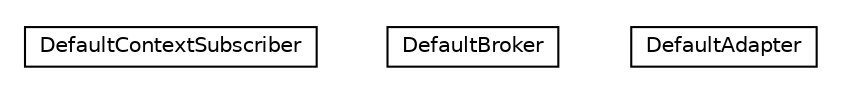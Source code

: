 #!/usr/local/bin/dot
#
# Class diagram 
# Generated by UMLGraph version R5_6-24-gf6e263 (http://www.umlgraph.org/)
#

digraph G {
	edge [fontname="Helvetica",fontsize=10,labelfontname="Helvetica",labelfontsize=10];
	node [fontname="Helvetica",fontsize=10,shape=plaintext];
	nodesep=0.25;
	ranksep=0.5;
	// org.universAAL.kinect.adapter.defaultComponents.DefaultContextSubscriber
	c1149548 [label=<<table title="org.universAAL.kinect.adapter.defaultComponents.DefaultContextSubscriber" border="0" cellborder="1" cellspacing="0" cellpadding="2" port="p" href="./DefaultContextSubscriber.html">
		<tr><td><table border="0" cellspacing="0" cellpadding="1">
<tr><td align="center" balign="center"> DefaultContextSubscriber </td></tr>
		</table></td></tr>
		</table>>, URL="./DefaultContextSubscriber.html", fontname="Helvetica", fontcolor="black", fontsize=10.0];
	// org.universAAL.kinect.adapter.defaultComponents.DefaultBroker
	c1149549 [label=<<table title="org.universAAL.kinect.adapter.defaultComponents.DefaultBroker" border="0" cellborder="1" cellspacing="0" cellpadding="2" port="p" href="./DefaultBroker.html">
		<tr><td><table border="0" cellspacing="0" cellpadding="1">
<tr><td align="center" balign="center"> DefaultBroker </td></tr>
		</table></td></tr>
		</table>>, URL="./DefaultBroker.html", fontname="Helvetica", fontcolor="black", fontsize=10.0];
	// org.universAAL.kinect.adapter.defaultComponents.DefaultAdapter
	c1149550 [label=<<table title="org.universAAL.kinect.adapter.defaultComponents.DefaultAdapter" border="0" cellborder="1" cellspacing="0" cellpadding="2" port="p" href="./DefaultAdapter.html">
		<tr><td><table border="0" cellspacing="0" cellpadding="1">
<tr><td align="center" balign="center"> DefaultAdapter </td></tr>
		</table></td></tr>
		</table>>, URL="./DefaultAdapter.html", fontname="Helvetica", fontcolor="black", fontsize=10.0];
}

